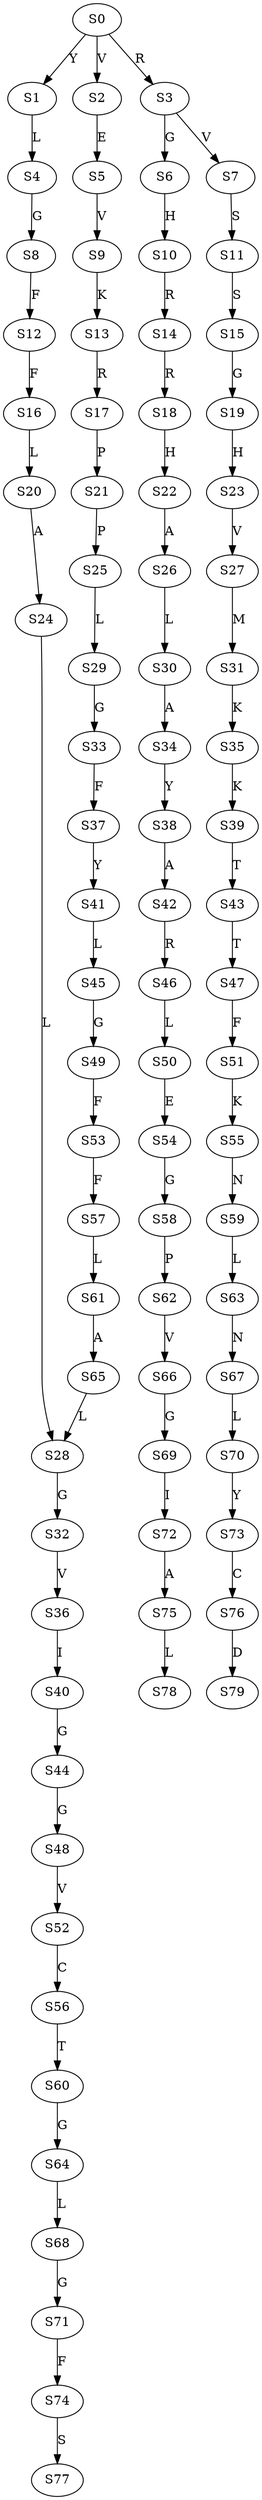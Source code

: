 strict digraph  {
	S0 -> S1 [ label = Y ];
	S0 -> S2 [ label = V ];
	S0 -> S3 [ label = R ];
	S1 -> S4 [ label = L ];
	S2 -> S5 [ label = E ];
	S3 -> S6 [ label = G ];
	S3 -> S7 [ label = V ];
	S4 -> S8 [ label = G ];
	S5 -> S9 [ label = V ];
	S6 -> S10 [ label = H ];
	S7 -> S11 [ label = S ];
	S8 -> S12 [ label = F ];
	S9 -> S13 [ label = K ];
	S10 -> S14 [ label = R ];
	S11 -> S15 [ label = S ];
	S12 -> S16 [ label = F ];
	S13 -> S17 [ label = R ];
	S14 -> S18 [ label = R ];
	S15 -> S19 [ label = G ];
	S16 -> S20 [ label = L ];
	S17 -> S21 [ label = P ];
	S18 -> S22 [ label = H ];
	S19 -> S23 [ label = H ];
	S20 -> S24 [ label = A ];
	S21 -> S25 [ label = P ];
	S22 -> S26 [ label = A ];
	S23 -> S27 [ label = V ];
	S24 -> S28 [ label = L ];
	S25 -> S29 [ label = L ];
	S26 -> S30 [ label = L ];
	S27 -> S31 [ label = M ];
	S28 -> S32 [ label = G ];
	S29 -> S33 [ label = G ];
	S30 -> S34 [ label = A ];
	S31 -> S35 [ label = K ];
	S32 -> S36 [ label = V ];
	S33 -> S37 [ label = F ];
	S34 -> S38 [ label = Y ];
	S35 -> S39 [ label = K ];
	S36 -> S40 [ label = I ];
	S37 -> S41 [ label = Y ];
	S38 -> S42 [ label = A ];
	S39 -> S43 [ label = T ];
	S40 -> S44 [ label = G ];
	S41 -> S45 [ label = L ];
	S42 -> S46 [ label = R ];
	S43 -> S47 [ label = T ];
	S44 -> S48 [ label = G ];
	S45 -> S49 [ label = G ];
	S46 -> S50 [ label = L ];
	S47 -> S51 [ label = F ];
	S48 -> S52 [ label = V ];
	S49 -> S53 [ label = F ];
	S50 -> S54 [ label = E ];
	S51 -> S55 [ label = K ];
	S52 -> S56 [ label = C ];
	S53 -> S57 [ label = F ];
	S54 -> S58 [ label = G ];
	S55 -> S59 [ label = N ];
	S56 -> S60 [ label = T ];
	S57 -> S61 [ label = L ];
	S58 -> S62 [ label = P ];
	S59 -> S63 [ label = L ];
	S60 -> S64 [ label = G ];
	S61 -> S65 [ label = A ];
	S62 -> S66 [ label = V ];
	S63 -> S67 [ label = N ];
	S64 -> S68 [ label = L ];
	S65 -> S28 [ label = L ];
	S66 -> S69 [ label = G ];
	S67 -> S70 [ label = L ];
	S68 -> S71 [ label = G ];
	S69 -> S72 [ label = I ];
	S70 -> S73 [ label = Y ];
	S71 -> S74 [ label = F ];
	S72 -> S75 [ label = A ];
	S73 -> S76 [ label = C ];
	S74 -> S77 [ label = S ];
	S75 -> S78 [ label = L ];
	S76 -> S79 [ label = D ];
}
